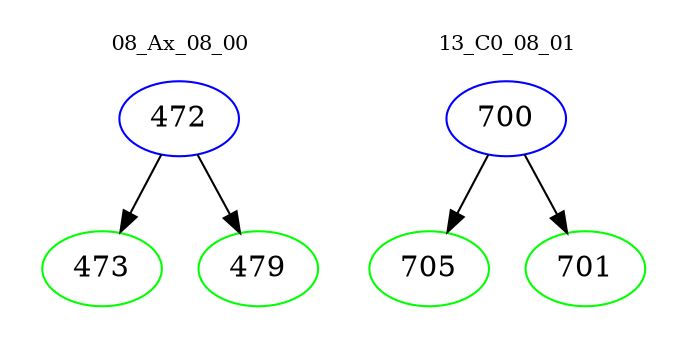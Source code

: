digraph{
subgraph cluster_0 {
color = white
label = "08_Ax_08_00";
fontsize=10;
T0_472 [label="472", color="blue"]
T0_472 -> T0_473 [color="black"]
T0_473 [label="473", color="green"]
T0_472 -> T0_479 [color="black"]
T0_479 [label="479", color="green"]
}
subgraph cluster_1 {
color = white
label = "13_C0_08_01";
fontsize=10;
T1_700 [label="700", color="blue"]
T1_700 -> T1_705 [color="black"]
T1_705 [label="705", color="green"]
T1_700 -> T1_701 [color="black"]
T1_701 [label="701", color="green"]
}
}
